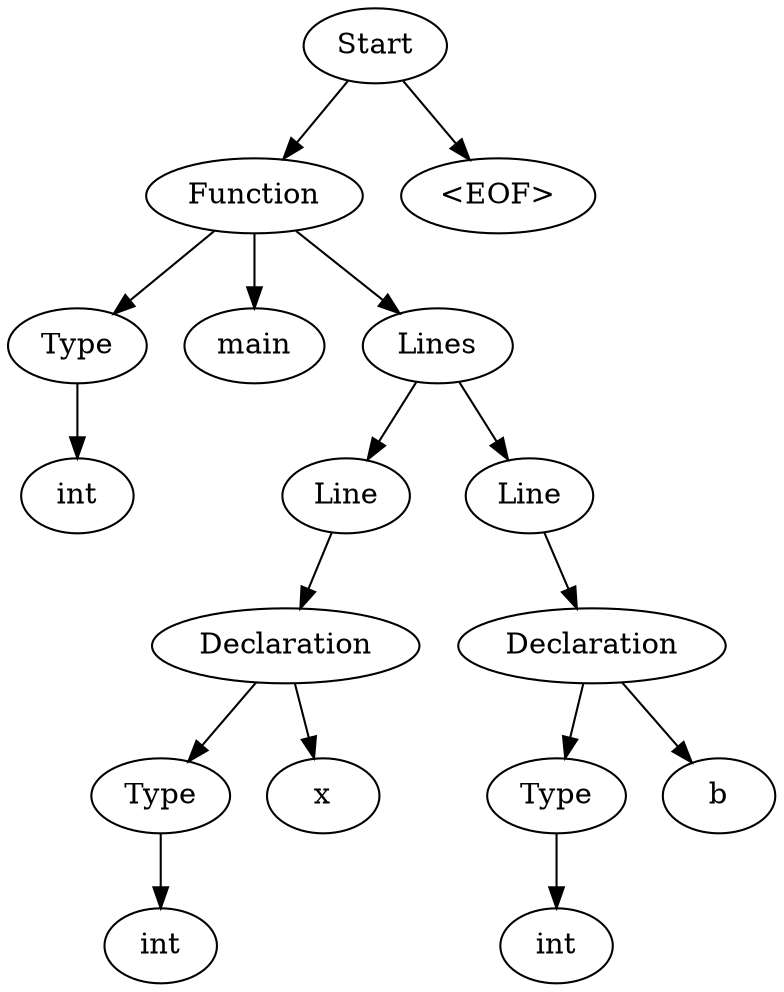 digraph AST {
  "140205789393584" [label="Start"];
  "140205789393584" -> "140205789390512";
  "140205789393584" -> "140205789389936";
  "140205789390512" [label="Function"];
  "140205789390512" -> "140205789390128";
  "140205789390512" -> "140205789393392";
  "140205789390512" -> "140205789394016";
  "140205789390128" [label="Type"];
  "140205789390128" -> "140205789393104";
  "140205789393104" [label="int"];
  "140205789393392" [label="main"];
  "140205789394016" [label="Lines"];
  "140205789394016" -> "140205789385712";
  "140205789394016" -> "140205789390608";
  "140205789385712" [label="Line"];
  "140205789385712" -> "140205789393296";
  "140205789393296" [label="Declaration"];
  "140205789393296" -> "140205789390848";
  "140205789393296" -> "140205789392384";
  "140205789390848" [label="Type"];
  "140205789390848" -> "140205789392288";
  "140205789392288" [label="int"];
  "140205789392384" [label="x"];
  "140205789390608" [label="Line"];
  "140205789390608" -> "140205789390080";
  "140205789390080" [label="Declaration"];
  "140205789390080" -> "140205789389888";
  "140205789390080" -> "140205789389648";
  "140205789389888" [label="Type"];
  "140205789389888" -> "140205789389696";
  "140205789389696" [label="int"];
  "140205789389648" [label="b"];
  "140205789389936" [label="<EOF>"];
}
